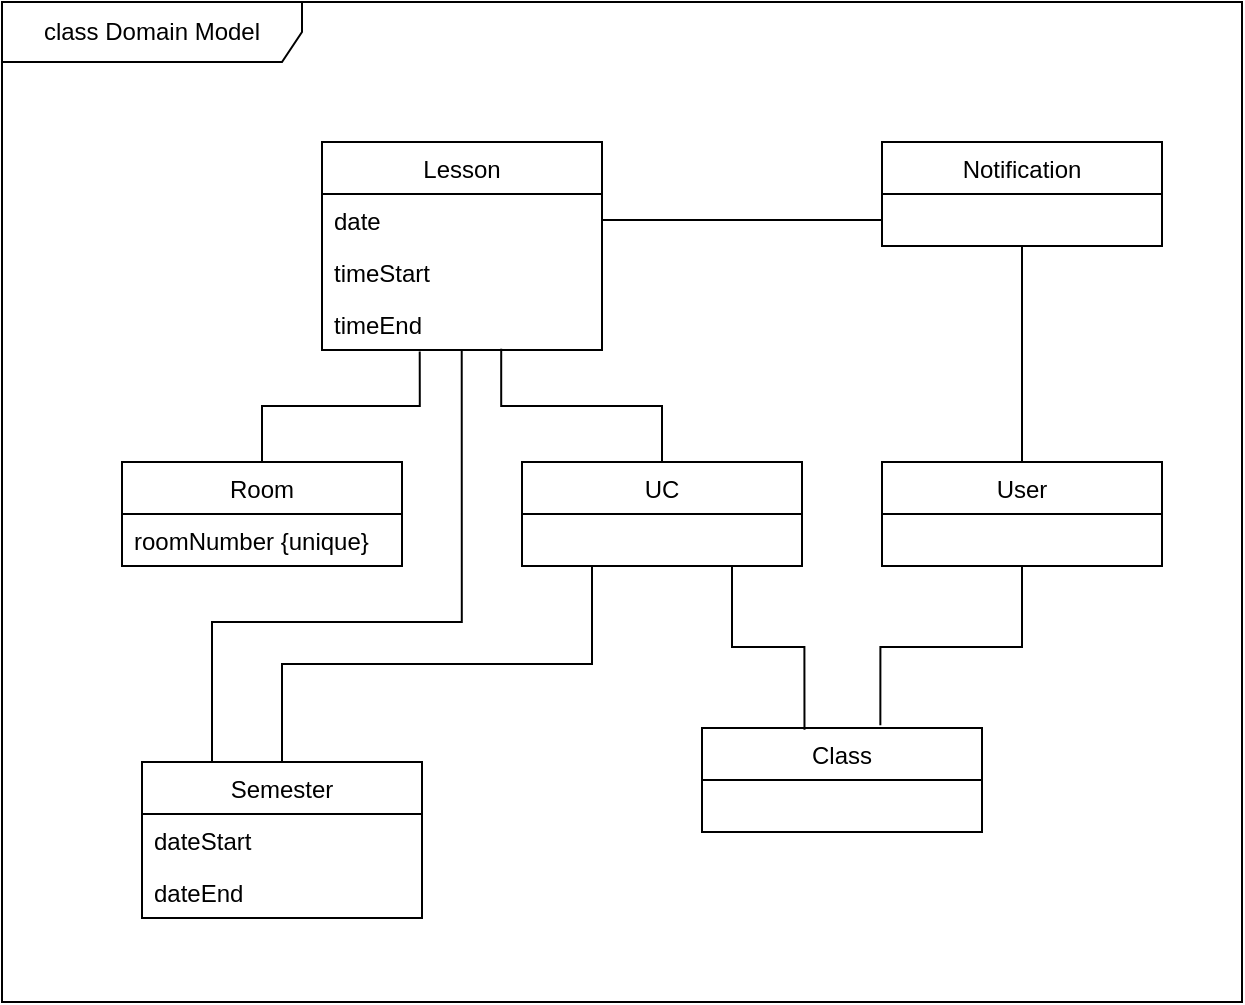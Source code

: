 <mxfile version="16.5.2" type="device"><diagram id="FvdEIxQcgz_O-LisJDJh" name="Page-1"><mxGraphModel dx="1730" dy="982" grid="1" gridSize="10" guides="1" tooltips="1" connect="1" arrows="1" fold="1" page="1" pageScale="1" pageWidth="1100" pageHeight="850" math="0" shadow="0"><root><mxCell id="0"/><mxCell id="1" parent="0"/><mxCell id="BPzGfw0cI2bUQoEW6MDb-1" value="class Domain Model" style="shape=umlFrame;whiteSpace=wrap;html=1;width=150;height=30;gradientColor=none;fillColor=default;" vertex="1" parent="1"><mxGeometry x="10" y="10" width="620" height="500" as="geometry"/></mxCell><mxCell id="BPzGfw0cI2bUQoEW6MDb-40" style="edgeStyle=orthogonalEdgeStyle;rounded=0;orthogonalLoop=1;jettySize=auto;html=1;exitX=0.5;exitY=1;exitDx=0;exitDy=0;entryX=0.637;entryY=-0.026;entryDx=0;entryDy=0;entryPerimeter=0;startArrow=none;startFill=0;endArrow=none;endFill=0;startSize=20;endSize=6;strokeWidth=1;" edge="1" parent="1" source="BPzGfw0cI2bUQoEW6MDb-2" target="BPzGfw0cI2bUQoEW6MDb-38"><mxGeometry relative="1" as="geometry"/></mxCell><mxCell id="BPzGfw0cI2bUQoEW6MDb-2" value="User" style="swimlane;fontStyle=0;childLayout=stackLayout;horizontal=1;startSize=26;fillColor=none;horizontalStack=0;resizeParent=1;resizeParentMax=0;resizeLast=0;collapsible=1;marginBottom=0;" vertex="1" parent="1"><mxGeometry x="450" y="240" width="140" height="52" as="geometry"/></mxCell><mxCell id="BPzGfw0cI2bUQoEW6MDb-9" value="Notification" style="swimlane;fontStyle=0;childLayout=stackLayout;horizontal=1;startSize=26;fillColor=none;horizontalStack=0;resizeParent=1;resizeParentMax=0;resizeLast=0;collapsible=1;marginBottom=0;" vertex="1" parent="1"><mxGeometry x="450" y="80" width="140" height="52" as="geometry"/></mxCell><mxCell id="BPzGfw0cI2bUQoEW6MDb-28" style="edgeStyle=orthogonalEdgeStyle;rounded=0;orthogonalLoop=1;jettySize=auto;html=1;exitX=0.5;exitY=0;exitDx=0;exitDy=0;endArrow=none;endFill=0;entryX=0.349;entryY=1.03;entryDx=0;entryDy=0;entryPerimeter=0;" edge="1" parent="1" source="BPzGfw0cI2bUQoEW6MDb-12" target="BPzGfw0cI2bUQoEW6MDb-34"><mxGeometry relative="1" as="geometry"><mxPoint x="240" y="200" as="targetPoint"/></mxGeometry></mxCell><mxCell id="BPzGfw0cI2bUQoEW6MDb-12" value="Room" style="swimlane;fontStyle=0;childLayout=stackLayout;horizontal=1;startSize=26;fillColor=none;horizontalStack=0;resizeParent=1;resizeParentMax=0;resizeLast=0;collapsible=1;marginBottom=0;" vertex="1" parent="1"><mxGeometry x="70" y="240" width="140" height="52" as="geometry"/></mxCell><mxCell id="BPzGfw0cI2bUQoEW6MDb-13" value="roomNumber {unique}" style="text;strokeColor=none;fillColor=none;align=left;verticalAlign=top;spacingLeft=4;spacingRight=4;overflow=hidden;rotatable=0;points=[[0,0.5],[1,0.5]];portConstraint=eastwest;" vertex="1" parent="BPzGfw0cI2bUQoEW6MDb-12"><mxGeometry y="26" width="140" height="26" as="geometry"/></mxCell><mxCell id="BPzGfw0cI2bUQoEW6MDb-27" style="edgeStyle=orthogonalEdgeStyle;rounded=0;orthogonalLoop=1;jettySize=auto;html=1;exitX=0.5;exitY=0;exitDx=0;exitDy=0;entryX=0.64;entryY=0.977;entryDx=0;entryDy=0;entryPerimeter=0;endArrow=none;endFill=0;" edge="1" parent="1" source="BPzGfw0cI2bUQoEW6MDb-15" target="BPzGfw0cI2bUQoEW6MDb-34"><mxGeometry relative="1" as="geometry"/></mxCell><mxCell id="BPzGfw0cI2bUQoEW6MDb-39" style="edgeStyle=orthogonalEdgeStyle;rounded=0;orthogonalLoop=1;jettySize=auto;html=1;entryX=0.366;entryY=0.017;entryDx=0;entryDy=0;entryPerimeter=0;startArrow=none;startFill=0;endArrow=none;endFill=0;startSize=20;endSize=6;strokeWidth=1;exitX=0.75;exitY=1;exitDx=0;exitDy=0;" edge="1" parent="1" source="BPzGfw0cI2bUQoEW6MDb-15" target="BPzGfw0cI2bUQoEW6MDb-38"><mxGeometry relative="1" as="geometry"><mxPoint x="360" y="290" as="sourcePoint"/></mxGeometry></mxCell><mxCell id="BPzGfw0cI2bUQoEW6MDb-15" value="UC" style="swimlane;fontStyle=0;childLayout=stackLayout;horizontal=1;startSize=26;fillColor=none;horizontalStack=0;resizeParent=1;resizeParentMax=0;resizeLast=0;collapsible=1;marginBottom=0;" vertex="1" parent="1"><mxGeometry x="270" y="240" width="140" height="52" as="geometry"/></mxCell><mxCell id="BPzGfw0cI2bUQoEW6MDb-29" style="edgeStyle=orthogonalEdgeStyle;rounded=0;orthogonalLoop=1;jettySize=auto;html=1;exitX=0.5;exitY=0;exitDx=0;exitDy=0;endArrow=none;endFill=0;entryX=0.25;entryY=1;entryDx=0;entryDy=0;" edge="1" parent="1" source="BPzGfw0cI2bUQoEW6MDb-21" target="BPzGfw0cI2bUQoEW6MDb-15"><mxGeometry relative="1" as="geometry"><mxPoint x="320" y="290" as="targetPoint"/></mxGeometry></mxCell><mxCell id="BPzGfw0cI2bUQoEW6MDb-37" style="edgeStyle=orthogonalEdgeStyle;rounded=0;orthogonalLoop=1;jettySize=auto;html=1;exitX=0.25;exitY=0;exitDx=0;exitDy=0;entryX=0.499;entryY=0.997;entryDx=0;entryDy=0;entryPerimeter=0;startArrow=none;startFill=0;endArrow=none;endFill=0;startSize=20;endSize=6;strokeWidth=1;" edge="1" parent="1" source="BPzGfw0cI2bUQoEW6MDb-21" target="BPzGfw0cI2bUQoEW6MDb-34"><mxGeometry relative="1" as="geometry"><Array as="points"><mxPoint x="115" y="320"/><mxPoint x="240" y="320"/></Array></mxGeometry></mxCell><mxCell id="BPzGfw0cI2bUQoEW6MDb-21" value="Semester" style="swimlane;fontStyle=0;childLayout=stackLayout;horizontal=1;startSize=26;fillColor=none;horizontalStack=0;resizeParent=1;resizeParentMax=0;resizeLast=0;collapsible=1;marginBottom=0;" vertex="1" parent="1"><mxGeometry x="80" y="390" width="140" height="78" as="geometry"/></mxCell><mxCell id="BPzGfw0cI2bUQoEW6MDb-22" value="dateStart" style="text;strokeColor=none;fillColor=none;align=left;verticalAlign=top;spacingLeft=4;spacingRight=4;overflow=hidden;rotatable=0;points=[[0,0.5],[1,0.5]];portConstraint=eastwest;" vertex="1" parent="BPzGfw0cI2bUQoEW6MDb-21"><mxGeometry y="26" width="140" height="26" as="geometry"/></mxCell><mxCell id="BPzGfw0cI2bUQoEW6MDb-23" value="dateEnd" style="text;strokeColor=none;fillColor=none;align=left;verticalAlign=top;spacingLeft=4;spacingRight=4;overflow=hidden;rotatable=0;points=[[0,0.5],[1,0.5]];portConstraint=eastwest;" vertex="1" parent="BPzGfw0cI2bUQoEW6MDb-21"><mxGeometry y="52" width="140" height="26" as="geometry"/></mxCell><mxCell id="BPzGfw0cI2bUQoEW6MDb-26" style="edgeStyle=orthogonalEdgeStyle;rounded=0;orthogonalLoop=1;jettySize=auto;html=1;entryX=0.5;entryY=0;entryDx=0;entryDy=0;endArrow=none;endFill=0;exitX=0.5;exitY=1;exitDx=0;exitDy=0;" edge="1" parent="1" source="BPzGfw0cI2bUQoEW6MDb-9" target="BPzGfw0cI2bUQoEW6MDb-2"><mxGeometry relative="1" as="geometry"><mxPoint x="430" y="180" as="sourcePoint"/></mxGeometry></mxCell><mxCell id="BPzGfw0cI2bUQoEW6MDb-32" value="Lesson" style="swimlane;fontStyle=0;childLayout=stackLayout;horizontal=1;startSize=26;fillColor=none;horizontalStack=0;resizeParent=1;resizeParentMax=0;resizeLast=0;collapsible=1;marginBottom=0;" vertex="1" parent="1"><mxGeometry x="170" y="80" width="140" height="104" as="geometry"/></mxCell><mxCell id="BPzGfw0cI2bUQoEW6MDb-36" value="date" style="text;strokeColor=none;fillColor=none;align=left;verticalAlign=top;spacingLeft=4;spacingRight=4;overflow=hidden;rotatable=0;points=[[0,0.5],[1,0.5]];portConstraint=eastwest;" vertex="1" parent="BPzGfw0cI2bUQoEW6MDb-32"><mxGeometry y="26" width="140" height="26" as="geometry"/></mxCell><mxCell id="BPzGfw0cI2bUQoEW6MDb-33" value="timeStart" style="text;strokeColor=none;fillColor=none;align=left;verticalAlign=top;spacingLeft=4;spacingRight=4;overflow=hidden;rotatable=0;points=[[0,0.5],[1,0.5]];portConstraint=eastwest;" vertex="1" parent="BPzGfw0cI2bUQoEW6MDb-32"><mxGeometry y="52" width="140" height="26" as="geometry"/></mxCell><mxCell id="BPzGfw0cI2bUQoEW6MDb-34" value="timeEnd" style="text;strokeColor=none;fillColor=none;align=left;verticalAlign=top;spacingLeft=4;spacingRight=4;overflow=hidden;rotatable=0;points=[[0,0.5],[1,0.5]];portConstraint=eastwest;" vertex="1" parent="BPzGfw0cI2bUQoEW6MDb-32"><mxGeometry y="78" width="140" height="26" as="geometry"/></mxCell><mxCell id="BPzGfw0cI2bUQoEW6MDb-35" style="edgeStyle=orthogonalEdgeStyle;rounded=0;orthogonalLoop=1;jettySize=auto;html=1;exitX=1;exitY=0.5;exitDx=0;exitDy=0;entryX=0;entryY=0.5;entryDx=0;entryDy=0;startArrow=none;startFill=0;endArrow=none;endFill=0;startSize=20;endSize=6;strokeWidth=1;" edge="1" parent="1" source="BPzGfw0cI2bUQoEW6MDb-36"><mxGeometry relative="1" as="geometry"><mxPoint x="450" y="119" as="targetPoint"/><Array as="points"><mxPoint x="340" y="119"/><mxPoint x="340" y="119"/></Array></mxGeometry></mxCell><mxCell id="BPzGfw0cI2bUQoEW6MDb-38" value="Class" style="swimlane;fontStyle=0;childLayout=stackLayout;horizontal=1;startSize=26;fillColor=none;horizontalStack=0;resizeParent=1;resizeParentMax=0;resizeLast=0;collapsible=1;marginBottom=0;" vertex="1" parent="1"><mxGeometry x="360" y="373" width="140" height="52" as="geometry"/></mxCell></root></mxGraphModel></diagram></mxfile>